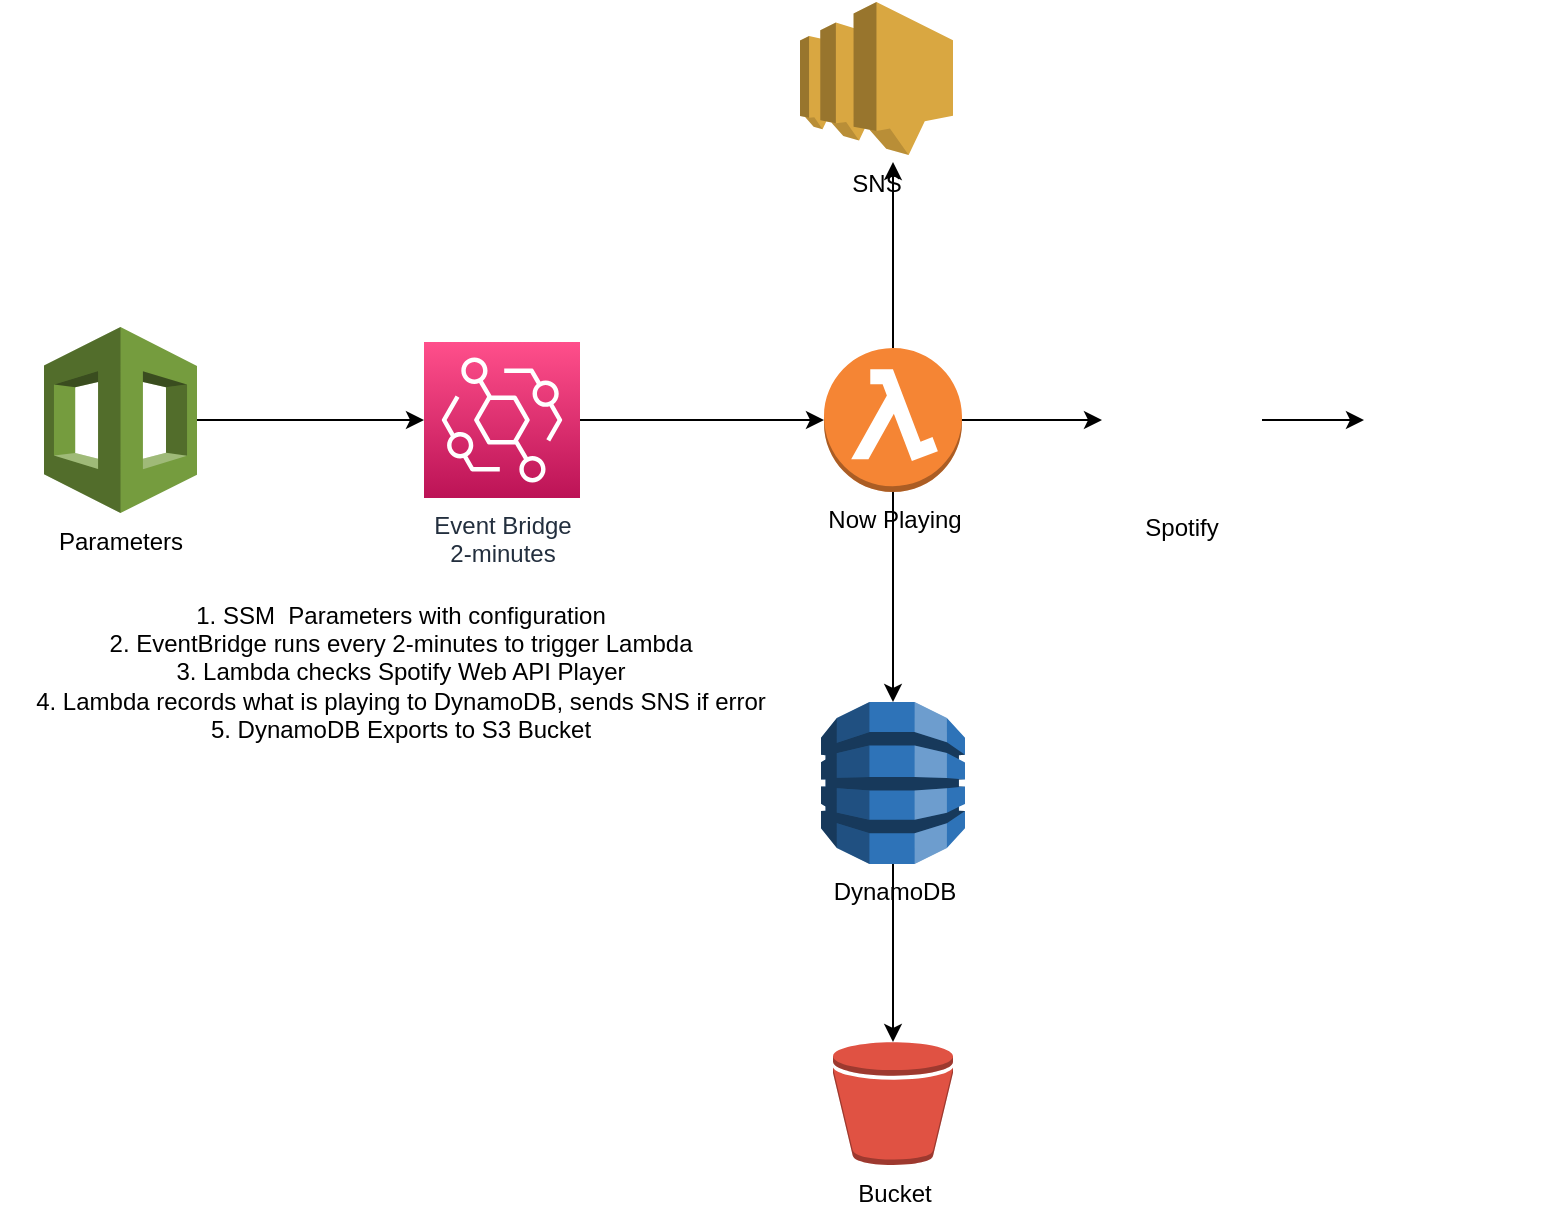 <mxfile version="20.4.0"><diagram id="ZufjM9WDHFiDvek9ccKb" name="Page-1"><mxGraphModel dx="1094" dy="671" grid="1" gridSize="10" guides="1" tooltips="1" connect="1" arrows="1" fold="1" page="1" pageScale="1" pageWidth="850" pageHeight="1100" math="0" shadow="0"><root><mxCell id="0"/><mxCell id="1" parent="0"/><mxCell id="fZg7BRsvhSauOv4LCZP4-16" style="edgeStyle=orthogonalEdgeStyle;rounded=0;orthogonalLoop=1;jettySize=auto;html=1;" edge="1" parent="1" source="fZg7BRsvhSauOv4LCZP4-1" target="fZg7BRsvhSauOv4LCZP4-10"><mxGeometry relative="1" as="geometry"/></mxCell><mxCell id="fZg7BRsvhSauOv4LCZP4-1" value="Parameters" style="outlineConnect=0;dashed=0;verticalLabelPosition=bottom;verticalAlign=top;align=center;html=1;shape=mxgraph.aws3.cloudformation;fillColor=#759C3E;gradientColor=none;" vertex="1" parent="1"><mxGeometry x="210" y="682.5" width="76.5" height="93" as="geometry"/></mxCell><mxCell id="fZg7BRsvhSauOv4LCZP4-2" value="&lt;div&gt;SNS&lt;/div&gt;" style="outlineConnect=0;dashed=0;verticalLabelPosition=bottom;verticalAlign=top;align=center;html=1;shape=mxgraph.aws3.sns;fillColor=#D9A741;gradientColor=none;" vertex="1" parent="1"><mxGeometry x="588" y="520" width="76.5" height="76.5" as="geometry"/></mxCell><mxCell id="fZg7BRsvhSauOv4LCZP4-15" style="edgeStyle=orthogonalEdgeStyle;rounded=0;orthogonalLoop=1;jettySize=auto;html=1;entryX=0.5;entryY=0;entryDx=0;entryDy=0;entryPerimeter=0;" edge="1" parent="1" source="fZg7BRsvhSauOv4LCZP4-3" target="fZg7BRsvhSauOv4LCZP4-4"><mxGeometry relative="1" as="geometry"/></mxCell><mxCell id="fZg7BRsvhSauOv4LCZP4-3" value="DynamoDB" style="outlineConnect=0;dashed=0;verticalLabelPosition=bottom;verticalAlign=top;align=center;html=1;shape=mxgraph.aws3.dynamo_db;fillColor=#2E73B8;gradientColor=none;" vertex="1" parent="1"><mxGeometry x="598.5" y="870" width="72" height="81" as="geometry"/></mxCell><mxCell id="fZg7BRsvhSauOv4LCZP4-4" value="&lt;div&gt;Bucket&lt;/div&gt;" style="outlineConnect=0;dashed=0;verticalLabelPosition=bottom;verticalAlign=top;align=center;html=1;shape=mxgraph.aws3.bucket;fillColor=#E05243;gradientColor=none;" vertex="1" parent="1"><mxGeometry x="604.5" y="1040" width="60" height="61.5" as="geometry"/></mxCell><mxCell id="fZg7BRsvhSauOv4LCZP4-12" style="edgeStyle=orthogonalEdgeStyle;rounded=0;orthogonalLoop=1;jettySize=auto;html=1;exitX=1;exitY=0.5;exitDx=0;exitDy=0;exitPerimeter=0;entryX=0;entryY=0.5;entryDx=0;entryDy=0;" edge="1" parent="1" source="fZg7BRsvhSauOv4LCZP4-5" target="fZg7BRsvhSauOv4LCZP4-9"><mxGeometry relative="1" as="geometry"/></mxCell><mxCell id="fZg7BRsvhSauOv4LCZP4-14" style="edgeStyle=orthogonalEdgeStyle;rounded=0;orthogonalLoop=1;jettySize=auto;html=1;entryX=0.5;entryY=0;entryDx=0;entryDy=0;entryPerimeter=0;" edge="1" parent="1" source="fZg7BRsvhSauOv4LCZP4-5" target="fZg7BRsvhSauOv4LCZP4-3"><mxGeometry relative="1" as="geometry"><mxPoint x="634.5" y="860" as="targetPoint"/></mxGeometry></mxCell><mxCell id="fZg7BRsvhSauOv4LCZP4-17" style="edgeStyle=orthogonalEdgeStyle;rounded=0;orthogonalLoop=1;jettySize=auto;html=1;" edge="1" parent="1" source="fZg7BRsvhSauOv4LCZP4-5"><mxGeometry relative="1" as="geometry"><mxPoint x="634.5" y="600" as="targetPoint"/></mxGeometry></mxCell><mxCell id="fZg7BRsvhSauOv4LCZP4-5" value="Now Playing" style="outlineConnect=0;dashed=0;verticalLabelPosition=bottom;verticalAlign=top;align=center;html=1;shape=mxgraph.aws3.lambda_function;fillColor=#F58534;gradientColor=none;" vertex="1" parent="1"><mxGeometry x="600" y="693" width="69" height="72" as="geometry"/></mxCell><mxCell id="fZg7BRsvhSauOv4LCZP4-20" style="edgeStyle=orthogonalEdgeStyle;rounded=0;orthogonalLoop=1;jettySize=auto;html=1;" edge="1" parent="1" source="fZg7BRsvhSauOv4LCZP4-9" target="fZg7BRsvhSauOv4LCZP4-19"><mxGeometry relative="1" as="geometry"/></mxCell><mxCell id="fZg7BRsvhSauOv4LCZP4-9" value="Spotify" style="shape=image;verticalLabelPosition=bottom;labelBackgroundColor=default;verticalAlign=top;aspect=fixed;imageAspect=0;image=https://www.buysocialbuzz.com/wp-content/uploads/2018/10/spotify-logo.png;" vertex="1" parent="1"><mxGeometry x="739" y="689" width="80" height="80" as="geometry"/></mxCell><mxCell id="fZg7BRsvhSauOv4LCZP4-11" style="edgeStyle=orthogonalEdgeStyle;rounded=0;orthogonalLoop=1;jettySize=auto;html=1;exitX=1;exitY=0.5;exitDx=0;exitDy=0;exitPerimeter=0;entryX=0;entryY=0.5;entryDx=0;entryDy=0;entryPerimeter=0;" edge="1" parent="1" source="fZg7BRsvhSauOv4LCZP4-10" target="fZg7BRsvhSauOv4LCZP4-5"><mxGeometry relative="1" as="geometry"/></mxCell><mxCell id="fZg7BRsvhSauOv4LCZP4-10" value="&lt;div&gt;Event Bridge&lt;/div&gt;&lt;div&gt;2-minutes&lt;br&gt;&lt;/div&gt;" style="sketch=0;points=[[0,0,0],[0.25,0,0],[0.5,0,0],[0.75,0,0],[1,0,0],[0,1,0],[0.25,1,0],[0.5,1,0],[0.75,1,0],[1,1,0],[0,0.25,0],[0,0.5,0],[0,0.75,0],[1,0.25,0],[1,0.5,0],[1,0.75,0]];outlineConnect=0;fontColor=#232F3E;gradientColor=#FF4F8B;gradientDirection=north;fillColor=#BC1356;strokeColor=#ffffff;dashed=0;verticalLabelPosition=bottom;verticalAlign=top;align=center;html=1;fontSize=12;fontStyle=0;aspect=fixed;shape=mxgraph.aws4.resourceIcon;resIcon=mxgraph.aws4.eventbridge;" vertex="1" parent="1"><mxGeometry x="400" y="690" width="78" height="78" as="geometry"/></mxCell><mxCell id="fZg7BRsvhSauOv4LCZP4-19" value="" style="shape=image;html=1;verticalAlign=top;verticalLabelPosition=bottom;labelBackgroundColor=#ffffff;imageAspect=0;aspect=fixed;image=https://cdn4.iconfinder.com/data/icons/ionicons/512/icon-headphone-128.png" vertex="1" parent="1"><mxGeometry x="870" y="681" width="96" height="96" as="geometry"/></mxCell><mxCell id="fZg7BRsvhSauOv4LCZP4-21" value="1. SSM&amp;nbsp; Parameters with configuration&lt;div&gt;2. EventBridge runs every 2-minutes to trigger Lambda&lt;/div&gt;&lt;div&gt;3. Lambda checks Spotify Web API Player&lt;/div&gt;&lt;div&gt;4. Lambda records what is playing to DynamoDB, sends SNS if error&lt;/div&gt;&lt;div&gt;5. DynamoDB Exports to S3 Bucket&lt;br&gt;&lt;/div&gt;" style="text;html=1;align=center;verticalAlign=middle;resizable=0;points=[];autosize=1;strokeColor=none;fillColor=none;" vertex="1" parent="1"><mxGeometry x="188" y="810" width="400" height="90" as="geometry"/></mxCell></root></mxGraphModel></diagram></mxfile>